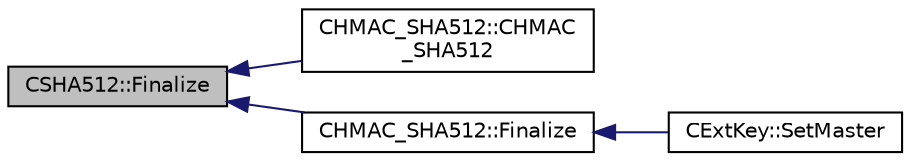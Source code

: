 digraph "CSHA512::Finalize"
{
  edge [fontname="Helvetica",fontsize="10",labelfontname="Helvetica",labelfontsize="10"];
  node [fontname="Helvetica",fontsize="10",shape=record];
  rankdir="LR";
  Node3 [label="CSHA512::Finalize",height=0.2,width=0.4,color="black", fillcolor="grey75", style="filled", fontcolor="black"];
  Node3 -> Node4 [dir="back",color="midnightblue",fontsize="10",style="solid",fontname="Helvetica"];
  Node4 [label="CHMAC_SHA512::CHMAC\l_SHA512",height=0.2,width=0.4,color="black", fillcolor="white", style="filled",URL="$class_c_h_m_a_c___s_h_a512.html#a03e1288c20422f66b7e732aafda804e5"];
  Node3 -> Node5 [dir="back",color="midnightblue",fontsize="10",style="solid",fontname="Helvetica"];
  Node5 [label="CHMAC_SHA512::Finalize",height=0.2,width=0.4,color="black", fillcolor="white", style="filled",URL="$class_c_h_m_a_c___s_h_a512.html#a3042ed5129bd381eb18ed2da201d6ed5"];
  Node5 -> Node6 [dir="back",color="midnightblue",fontsize="10",style="solid",fontname="Helvetica"];
  Node6 [label="CExtKey::SetMaster",height=0.2,width=0.4,color="black", fillcolor="white", style="filled",URL="$struct_c_ext_key.html#a8cd6ecafdd649082601d7eebbec79688"];
}
